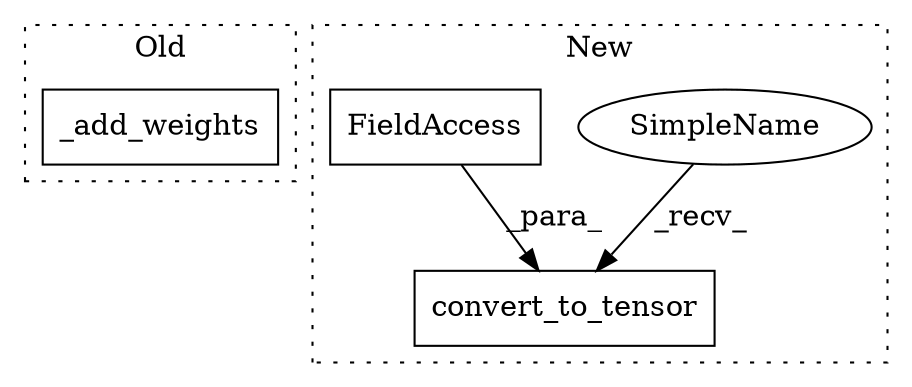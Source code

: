 digraph G {
subgraph cluster0 {
1 [label="_add_weights" a="32" s="3221,3252" l="13,1" shape="box"];
label = "Old";
style="dotted";
}
subgraph cluster1 {
2 [label="SimpleName" a="42" s="4760" l="10" shape="ellipse"];
3 [label="convert_to_tensor" a="32" s="4771,4841" l="18,1" shape="box"];
4 [label="FieldAccess" a="22" s="4830" l="11" shape="box"];
label = "New";
style="dotted";
}
2 -> 3 [label="_recv_"];
4 -> 3 [label="_para_"];
}